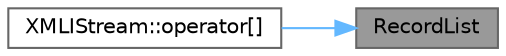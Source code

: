 digraph "RecordList"
{
 // INTERACTIVE_SVG=YES
 // LATEX_PDF_SIZE
  bgcolor="transparent";
  edge [fontname=Helvetica,fontsize=10,labelfontname=Helvetica,labelfontsize=10];
  node [fontname=Helvetica,fontsize=10,shape=box,height=0.2,width=0.4];
  rankdir="RL";
  Node1 [id="Node000001",label="RecordList",height=0.2,width=0.4,color="gray40", fillcolor="grey60", style="filled", fontcolor="black",tooltip="Extract records from DOM Map."];
  Node1 -> Node2 [id="edge1_Node000001_Node000002",dir="back",color="steelblue1",style="solid",tooltip=" "];
  Node2 [id="Node000002",label="XMLIStream::operator[]",height=0.2,width=0.4,color="grey40", fillcolor="white", style="filled",URL="$classXMLIStream.html#a30543079eaeee145b33a8c1ef8eb4220",tooltip=" "];
}

